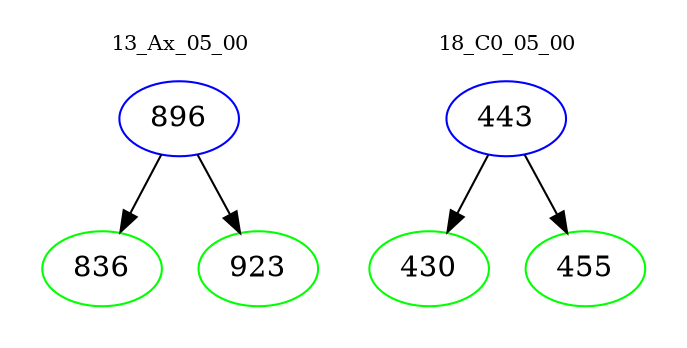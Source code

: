 digraph{
subgraph cluster_0 {
color = white
label = "13_Ax_05_00";
fontsize=10;
T0_896 [label="896", color="blue"]
T0_896 -> T0_836 [color="black"]
T0_836 [label="836", color="green"]
T0_896 -> T0_923 [color="black"]
T0_923 [label="923", color="green"]
}
subgraph cluster_1 {
color = white
label = "18_C0_05_00";
fontsize=10;
T1_443 [label="443", color="blue"]
T1_443 -> T1_430 [color="black"]
T1_430 [label="430", color="green"]
T1_443 -> T1_455 [color="black"]
T1_455 [label="455", color="green"]
}
}
